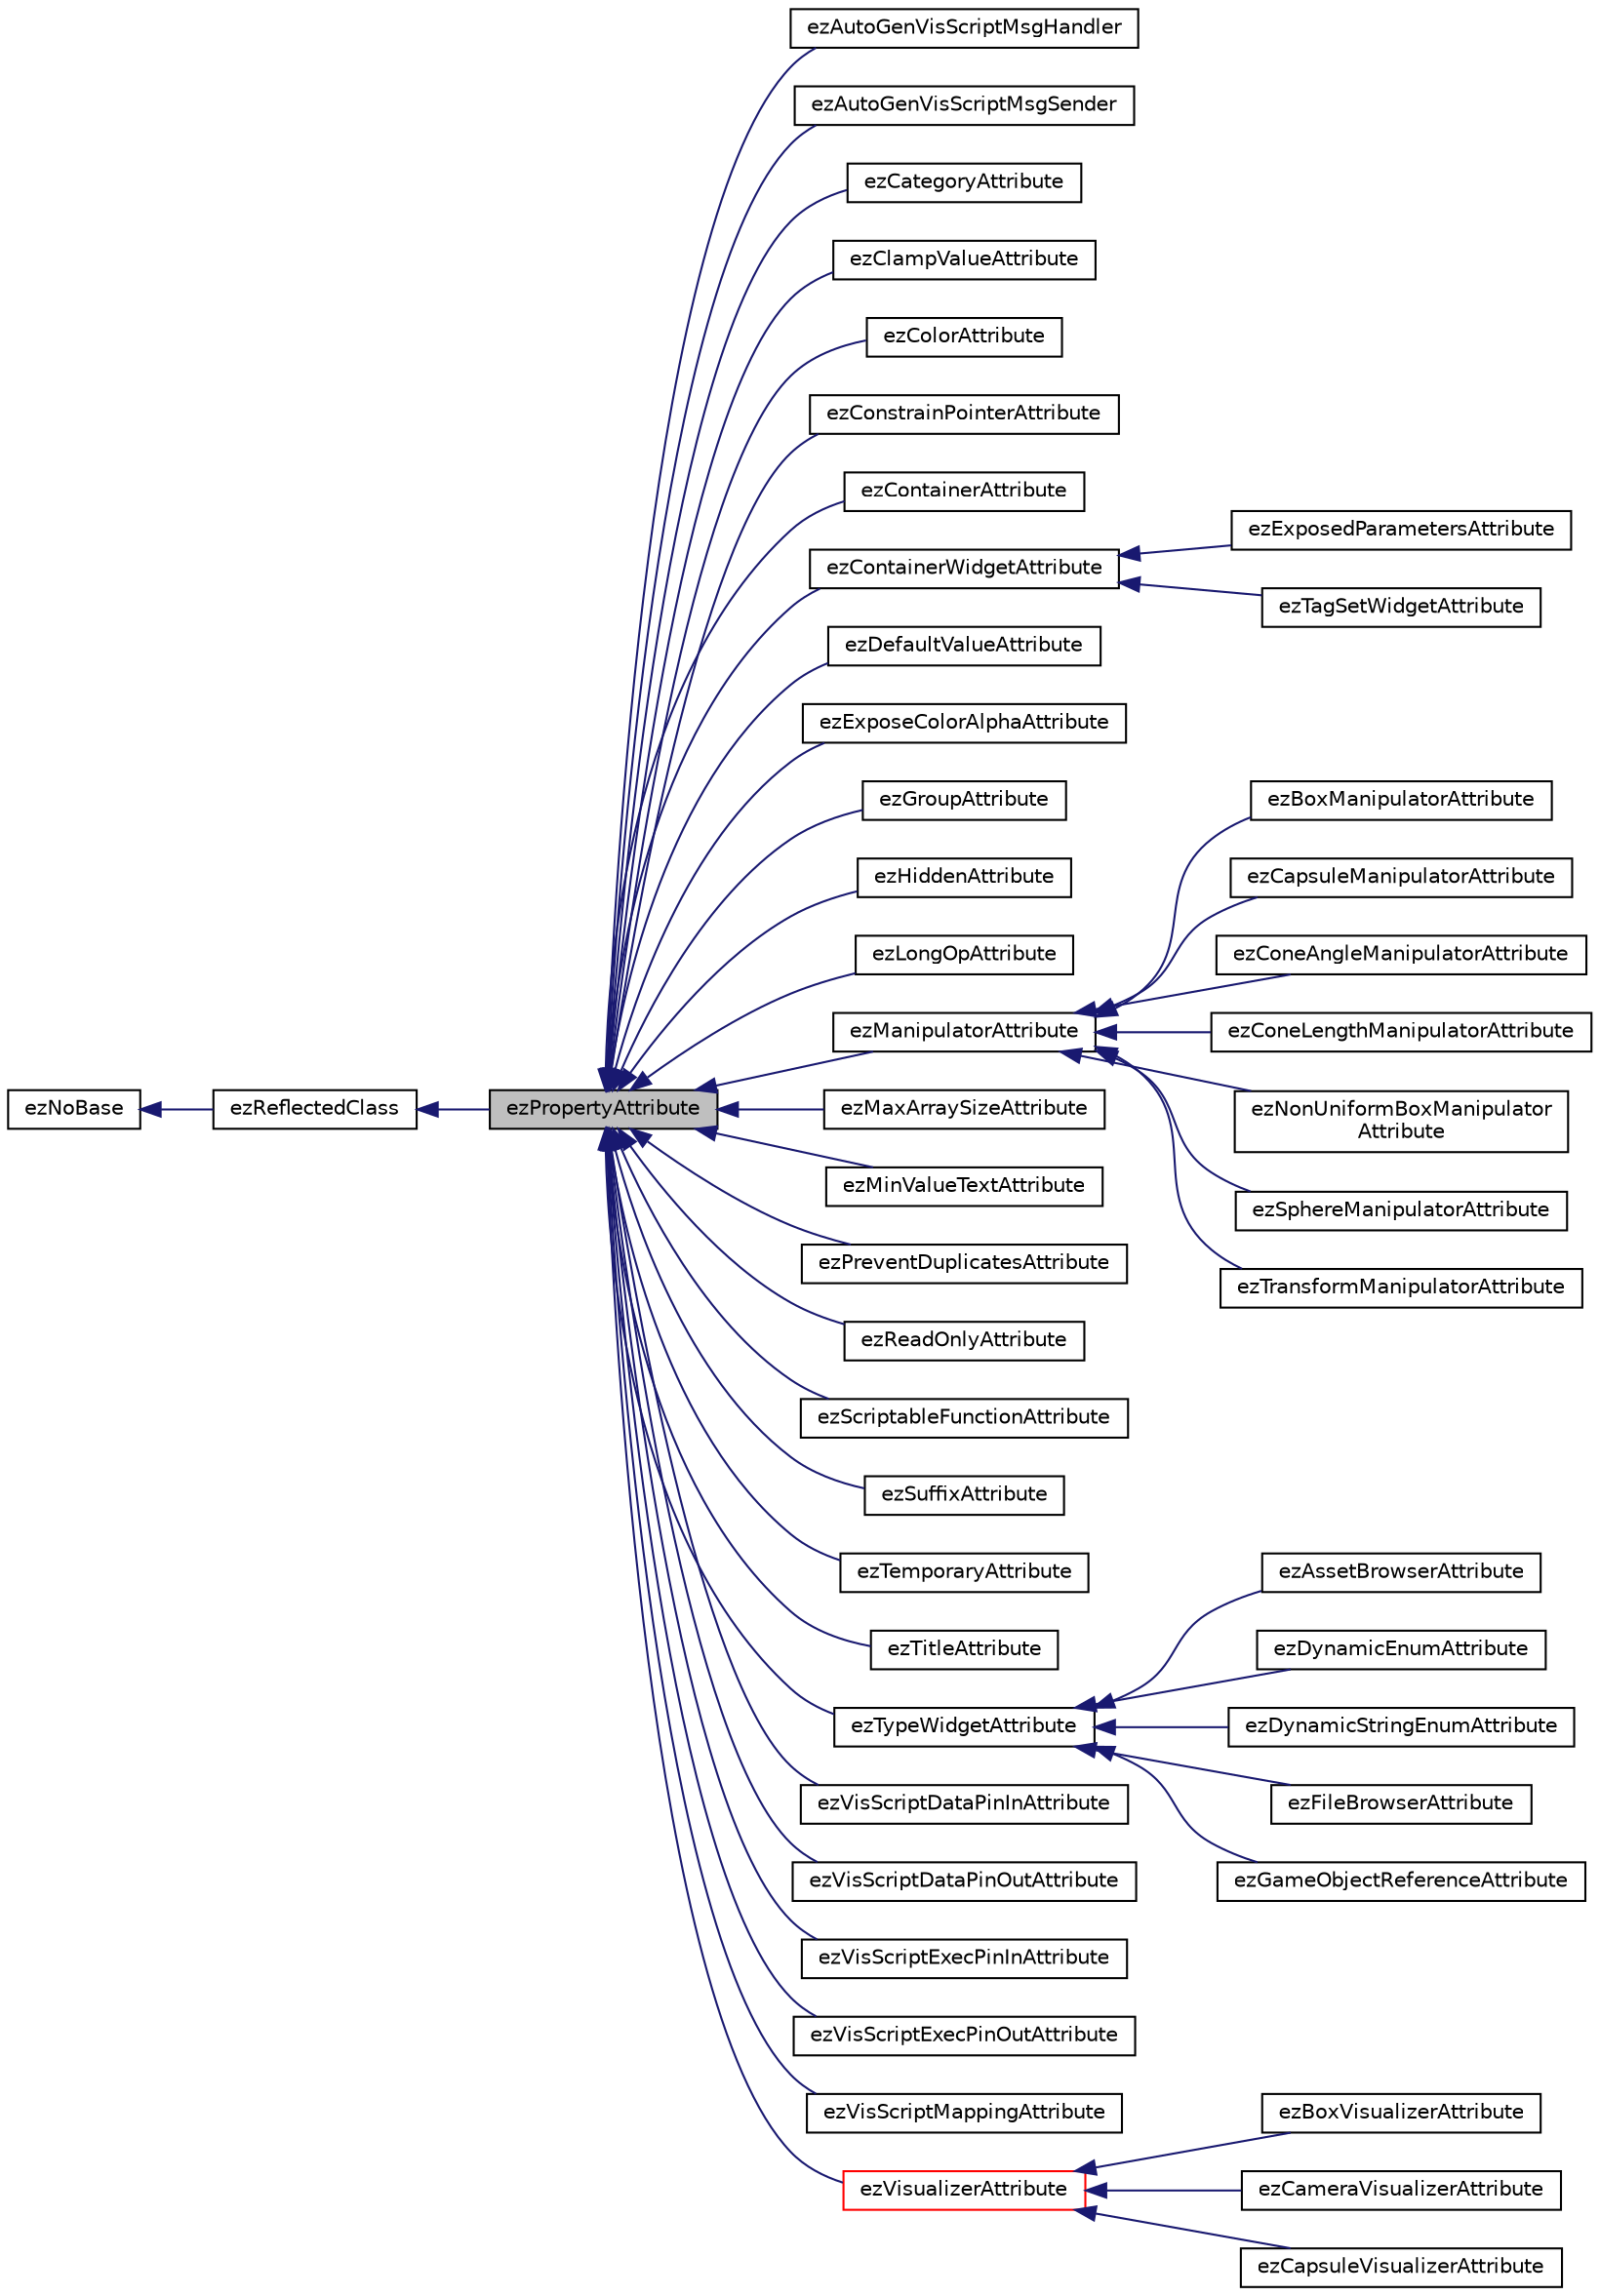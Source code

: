 digraph "ezPropertyAttribute"
{
 // LATEX_PDF_SIZE
  edge [fontname="Helvetica",fontsize="10",labelfontname="Helvetica",labelfontsize="10"];
  node [fontname="Helvetica",fontsize="10",shape=record];
  rankdir="LR";
  Node1 [label="ezPropertyAttribute",height=0.2,width=0.4,color="black", fillcolor="grey75", style="filled", fontcolor="black",tooltip="Base class of all attributes can be used to decorate a RTTI property."];
  Node2 -> Node1 [dir="back",color="midnightblue",fontsize="10",style="solid",fontname="Helvetica"];
  Node2 [label="ezReflectedClass",height=0.2,width=0.4,color="black", fillcolor="white", style="filled",URL="$db/d45/classez_reflected_class.htm",tooltip="All classes that should be dynamically reflectable, need to be derived from this base class."];
  Node3 -> Node2 [dir="back",color="midnightblue",fontsize="10",style="solid",fontname="Helvetica"];
  Node3 [label="ezNoBase",height=0.2,width=0.4,color="black", fillcolor="white", style="filled",URL="$d4/d02/classez_no_base.htm",tooltip="Dummy type to pass to templates and macros that expect a base type for a class that has no base."];
  Node1 -> Node4 [dir="back",color="midnightblue",fontsize="10",style="solid",fontname="Helvetica"];
  Node4 [label="ezAutoGenVisScriptMsgHandler",height=0.2,width=0.4,color="black", fillcolor="white", style="filled",URL="$d8/d86/classez_auto_gen_vis_script_msg_handler.htm",tooltip="Attribute for ezMessages to instruct the visual script framework to automatically generate a node for..."];
  Node1 -> Node5 [dir="back",color="midnightblue",fontsize="10",style="solid",fontname="Helvetica"];
  Node5 [label="ezAutoGenVisScriptMsgSender",height=0.2,width=0.4,color="black", fillcolor="white", style="filled",URL="$d7/dbc/classez_auto_gen_vis_script_msg_sender.htm",tooltip="Attribute for ezMessages to instruct the visual script framework to automatically generate a node for..."];
  Node1 -> Node6 [dir="back",color="midnightblue",fontsize="10",style="solid",fontname="Helvetica"];
  Node6 [label="ezCategoryAttribute",height=0.2,width=0.4,color="black", fillcolor="white", style="filled",URL="$d9/db8/classez_category_attribute.htm",tooltip="Used to categorize types (e.g. add component menu)"];
  Node1 -> Node7 [dir="back",color="midnightblue",fontsize="10",style="solid",fontname="Helvetica"];
  Node7 [label="ezClampValueAttribute",height=0.2,width=0.4,color="black", fillcolor="white", style="filled",URL="$d6/d7b/classez_clamp_value_attribute.htm",tooltip="A property attribute that allows to define min and max values for the UI. Min or max may be set to an..."];
  Node1 -> Node8 [dir="back",color="midnightblue",fontsize="10",style="solid",fontname="Helvetica"];
  Node8 [label="ezColorAttribute",height=0.2,width=0.4,color="black", fillcolor="white", style="filled",URL="$d9/d40/classez_color_attribute.htm",tooltip="Used to colorize types."];
  Node1 -> Node9 [dir="back",color="midnightblue",fontsize="10",style="solid",fontname="Helvetica"];
  Node9 [label="ezConstrainPointerAttribute",height=0.2,width=0.4,color="black", fillcolor="white", style="filled",URL="$da/d98/classez_constrain_pointer_attribute.htm",tooltip="Limits setting of pointer properties to derived types that have the given constant property and value..."];
  Node1 -> Node10 [dir="back",color="midnightblue",fontsize="10",style="solid",fontname="Helvetica"];
  Node10 [label="ezContainerAttribute",height=0.2,width=0.4,color="black", fillcolor="white", style="filled",URL="$d7/df7/classez_container_attribute.htm",tooltip="Sets the allowed actions on a container."];
  Node1 -> Node11 [dir="back",color="midnightblue",fontsize="10",style="solid",fontname="Helvetica"];
  Node11 [label="ezContainerWidgetAttribute",height=0.2,width=0.4,color="black", fillcolor="white", style="filled",URL="$dd/d3b/classez_container_widget_attribute.htm",tooltip="Derive from this class if you want to define an attribute that replaces the property widget of contai..."];
  Node11 -> Node12 [dir="back",color="midnightblue",fontsize="10",style="solid",fontname="Helvetica"];
  Node12 [label="ezExposedParametersAttribute",height=0.2,width=0.4,color="black", fillcolor="white", style="filled",URL="$df/d5e/classez_exposed_parameters_attribute.htm",tooltip="Add this attribute to a variant map property to make it map to the exposed parameters of an asset...."];
  Node11 -> Node13 [dir="back",color="midnightblue",fontsize="10",style="solid",fontname="Helvetica"];
  Node13 [label="ezTagSetWidgetAttribute",height=0.2,width=0.4,color="black", fillcolor="white", style="filled",URL="$de/d70/classez_tag_set_widget_attribute.htm",tooltip="Add this attribute to a tag set member property to make it use the tag set editor and define the cate..."];
  Node1 -> Node14 [dir="back",color="midnightblue",fontsize="10",style="solid",fontname="Helvetica"];
  Node14 [label="ezDefaultValueAttribute",height=0.2,width=0.4,color="black", fillcolor="white", style="filled",URL="$d9/d3c/classez_default_value_attribute.htm",tooltip="Sets the default value of the property."];
  Node1 -> Node15 [dir="back",color="midnightblue",fontsize="10",style="solid",fontname="Helvetica"];
  Node15 [label="ezExposeColorAlphaAttribute",height=0.2,width=0.4,color="black", fillcolor="white", style="filled",URL="$d3/da8/classez_expose_color_alpha_attribute.htm",tooltip="A property attribute that indicates that the alpha channel of an ezColorGammaUB or ezColor should be ..."];
  Node1 -> Node16 [dir="back",color="midnightblue",fontsize="10",style="solid",fontname="Helvetica"];
  Node16 [label="ezGroupAttribute",height=0.2,width=0.4,color="black", fillcolor="white", style="filled",URL="$d0/dfe/classez_group_attribute.htm",tooltip="Used to categorize properties into groups."];
  Node1 -> Node17 [dir="back",color="midnightblue",fontsize="10",style="solid",fontname="Helvetica"];
  Node17 [label="ezHiddenAttribute",height=0.2,width=0.4,color="black", fillcolor="white", style="filled",URL="$d5/d4b/classez_hidden_attribute.htm",tooltip="A property attribute that indicates that the property is not to be shown in the UI."];
  Node1 -> Node18 [dir="back",color="midnightblue",fontsize="10",style="solid",fontname="Helvetica"];
  Node18 [label="ezLongOpAttribute",height=0.2,width=0.4,color="black", fillcolor="white", style="filled",URL="$d1/d65/classez_long_op_attribute.htm",tooltip="Used to mark that a component provides functionality that is executed with a long operation in the ed..."];
  Node1 -> Node19 [dir="back",color="midnightblue",fontsize="10",style="solid",fontname="Helvetica"];
  Node19 [label="ezManipulatorAttribute",height=0.2,width=0.4,color="black", fillcolor="white", style="filled",URL="$d4/de9/classez_manipulator_attribute.htm",tooltip=" "];
  Node19 -> Node20 [dir="back",color="midnightblue",fontsize="10",style="solid",fontname="Helvetica"];
  Node20 [label="ezBoxManipulatorAttribute",height=0.2,width=0.4,color="black", fillcolor="white", style="filled",URL="$d0/d76/classez_box_manipulator_attribute.htm",tooltip=" "];
  Node19 -> Node21 [dir="back",color="midnightblue",fontsize="10",style="solid",fontname="Helvetica"];
  Node21 [label="ezCapsuleManipulatorAttribute",height=0.2,width=0.4,color="black", fillcolor="white", style="filled",URL="$d5/db5/classez_capsule_manipulator_attribute.htm",tooltip=" "];
  Node19 -> Node22 [dir="back",color="midnightblue",fontsize="10",style="solid",fontname="Helvetica"];
  Node22 [label="ezConeAngleManipulatorAttribute",height=0.2,width=0.4,color="black", fillcolor="white", style="filled",URL="$d6/dad/classez_cone_angle_manipulator_attribute.htm",tooltip=" "];
  Node19 -> Node23 [dir="back",color="midnightblue",fontsize="10",style="solid",fontname="Helvetica"];
  Node23 [label="ezConeLengthManipulatorAttribute",height=0.2,width=0.4,color="black", fillcolor="white", style="filled",URL="$da/d19/classez_cone_length_manipulator_attribute.htm",tooltip=" "];
  Node19 -> Node24 [dir="back",color="midnightblue",fontsize="10",style="solid",fontname="Helvetica"];
  Node24 [label="ezNonUniformBoxManipulator\lAttribute",height=0.2,width=0.4,color="black", fillcolor="white", style="filled",URL="$de/d11/classez_non_uniform_box_manipulator_attribute.htm",tooltip=" "];
  Node19 -> Node25 [dir="back",color="midnightblue",fontsize="10",style="solid",fontname="Helvetica"];
  Node25 [label="ezSphereManipulatorAttribute",height=0.2,width=0.4,color="black", fillcolor="white", style="filled",URL="$df/dc4/classez_sphere_manipulator_attribute.htm",tooltip=" "];
  Node19 -> Node26 [dir="back",color="midnightblue",fontsize="10",style="solid",fontname="Helvetica"];
  Node26 [label="ezTransformManipulatorAttribute",height=0.2,width=0.4,color="black", fillcolor="white", style="filled",URL="$d5/d75/classez_transform_manipulator_attribute.htm",tooltip=" "];
  Node1 -> Node27 [dir="back",color="midnightblue",fontsize="10",style="solid",fontname="Helvetica"];
  Node27 [label="ezMaxArraySizeAttribute",height=0.2,width=0.4,color="black", fillcolor="white", style="filled",URL="$d3/d65/classez_max_array_size_attribute.htm",tooltip="A property attribute that specifies the max size of an array. If it is reached, no further elemets ar..."];
  Node1 -> Node28 [dir="back",color="midnightblue",fontsize="10",style="solid",fontname="Helvetica"];
  Node28 [label="ezMinValueTextAttribute",height=0.2,width=0.4,color="black", fillcolor="white", style="filled",URL="$d7/d99/classez_min_value_text_attribute.htm",tooltip="Used to show a text instead of the minimum value of a property."];
  Node1 -> Node29 [dir="back",color="midnightblue",fontsize="10",style="solid",fontname="Helvetica"];
  Node29 [label="ezPreventDuplicatesAttribute",height=0.2,width=0.4,color="black", fillcolor="white", style="filled",URL="$d2/d75/classez_prevent_duplicates_attribute.htm",tooltip="If this attribute is set, the UI is encouraged to prevent the user from creating duplicates of the sa..."];
  Node1 -> Node30 [dir="back",color="midnightblue",fontsize="10",style="solid",fontname="Helvetica"];
  Node30 [label="ezReadOnlyAttribute",height=0.2,width=0.4,color="black", fillcolor="white", style="filled",URL="$d7/d7a/classez_read_only_attribute.htm",tooltip="A property attribute that indicates that the property may not be modified through the UI."];
  Node1 -> Node31 [dir="back",color="midnightblue",fontsize="10",style="solid",fontname="Helvetica"];
  Node31 [label="ezScriptableFunctionAttribute",height=0.2,width=0.4,color="black", fillcolor="white", style="filled",URL="$d1/ddf/classez_scriptable_function_attribute.htm",tooltip="Attribute to mark a function up to be exposed to the scripting system. Arguments specify the names of..."];
  Node1 -> Node32 [dir="back",color="midnightblue",fontsize="10",style="solid",fontname="Helvetica"];
  Node32 [label="ezSuffixAttribute",height=0.2,width=0.4,color="black", fillcolor="white", style="filled",URL="$df/d05/classez_suffix_attribute.htm",tooltip="Used for any property shown as a line edit (int, float, vector etc)."];
  Node1 -> Node33 [dir="back",color="midnightblue",fontsize="10",style="solid",fontname="Helvetica"];
  Node33 [label="ezTemporaryAttribute",height=0.2,width=0.4,color="black", fillcolor="white", style="filled",URL="$d8/dd0/classez_temporary_attribute.htm",tooltip="A property attribute that indicates that the property is not to be serialized and whatever it points ..."];
  Node1 -> Node34 [dir="back",color="midnightblue",fontsize="10",style="solid",fontname="Helvetica"];
  Node34 [label="ezTitleAttribute",height=0.2,width=0.4,color="black", fillcolor="white", style="filled",URL="$dd/dad/classez_title_attribute.htm",tooltip="Used for dynamic titles of visual script nodes. E.g. \"Set Bool Property '{Name}'\" will allow the titl..."];
  Node1 -> Node35 [dir="back",color="midnightblue",fontsize="10",style="solid",fontname="Helvetica"];
  Node35 [label="ezTypeWidgetAttribute",height=0.2,width=0.4,color="black", fillcolor="white", style="filled",URL="$d2/df5/classez_type_widget_attribute.htm",tooltip="Derive from this class if you want to define an attribute that replaces the property type widget."];
  Node35 -> Node36 [dir="back",color="midnightblue",fontsize="10",style="solid",fontname="Helvetica"];
  Node36 [label="ezAssetBrowserAttribute",height=0.2,width=0.4,color="black", fillcolor="white", style="filled",URL="$d3/d55/classez_asset_browser_attribute.htm",tooltip="A property attribute that indicates that the string property is actually an asset reference."];
  Node35 -> Node37 [dir="back",color="midnightblue",fontsize="10",style="solid",fontname="Helvetica"];
  Node37 [label="ezDynamicEnumAttribute",height=0.2,width=0.4,color="black", fillcolor="white", style="filled",URL="$d6/d48/classez_dynamic_enum_attribute.htm",tooltip="Can be used on integer properties to display them as enums. The valid enum values and their names may..."];
  Node35 -> Node38 [dir="back",color="midnightblue",fontsize="10",style="solid",fontname="Helvetica"];
  Node38 [label="ezDynamicStringEnumAttribute",height=0.2,width=0.4,color="black", fillcolor="white", style="filled",URL="$d2/d6e/classez_dynamic_string_enum_attribute.htm",tooltip="Can be used on string properties to display them as enums. The valid enum values and their names may ..."];
  Node35 -> Node39 [dir="back",color="midnightblue",fontsize="10",style="solid",fontname="Helvetica"];
  Node39 [label="ezFileBrowserAttribute",height=0.2,width=0.4,color="black", fillcolor="white", style="filled",URL="$d4/dbd/classez_file_browser_attribute.htm",tooltip="A property attribute that indicates that the string property should display a file browsing button."];
  Node35 -> Node40 [dir="back",color="midnightblue",fontsize="10",style="solid",fontname="Helvetica"];
  Node40 [label="ezGameObjectReferenceAttribute",height=0.2,width=0.4,color="black", fillcolor="white", style="filled",URL="$d9/d15/classez_game_object_reference_attribute.htm",tooltip="A property attribute that indicates that the string property is actually a game object reference."];
  Node1 -> Node41 [dir="back",color="midnightblue",fontsize="10",style="solid",fontname="Helvetica"];
  Node41 [label="ezVisScriptDataPinInAttribute",height=0.2,width=0.4,color="black", fillcolor="white", style="filled",URL="$d4/dad/classez_vis_script_data_pin_in_attribute.htm",tooltip=" "];
  Node1 -> Node42 [dir="back",color="midnightblue",fontsize="10",style="solid",fontname="Helvetica"];
  Node42 [label="ezVisScriptDataPinOutAttribute",height=0.2,width=0.4,color="black", fillcolor="white", style="filled",URL="$d9/d46/classez_vis_script_data_pin_out_attribute.htm",tooltip=" "];
  Node1 -> Node43 [dir="back",color="midnightblue",fontsize="10",style="solid",fontname="Helvetica"];
  Node43 [label="ezVisScriptExecPinInAttribute",height=0.2,width=0.4,color="black", fillcolor="white", style="filled",URL="$d1/df5/classez_vis_script_exec_pin_in_attribute.htm",tooltip=" "];
  Node1 -> Node44 [dir="back",color="midnightblue",fontsize="10",style="solid",fontname="Helvetica"];
  Node44 [label="ezVisScriptExecPinOutAttribute",height=0.2,width=0.4,color="black", fillcolor="white", style="filled",URL="$db/db0/classez_vis_script_exec_pin_out_attribute.htm",tooltip=" "];
  Node1 -> Node45 [dir="back",color="midnightblue",fontsize="10",style="solid",fontname="Helvetica"];
  Node45 [label="ezVisScriptMappingAttribute",height=0.2,width=0.4,color="black", fillcolor="white", style="filled",URL="$d4/d2e/classez_vis_script_mapping_attribute.htm",tooltip="Used to annotate properties to which pin or function parameter they belong (if necessary)"];
  Node1 -> Node46 [dir="back",color="midnightblue",fontsize="10",style="solid",fontname="Helvetica"];
  Node46 [label="ezVisualizerAttribute",height=0.2,width=0.4,color="red", fillcolor="white", style="filled",URL="$d0/da7/classez_visualizer_attribute.htm",tooltip=" "];
  Node46 -> Node47 [dir="back",color="midnightblue",fontsize="10",style="solid",fontname="Helvetica"];
  Node47 [label="ezBoxVisualizerAttribute",height=0.2,width=0.4,color="black", fillcolor="white", style="filled",URL="$dc/d5c/classez_box_visualizer_attribute.htm",tooltip=" "];
  Node46 -> Node48 [dir="back",color="midnightblue",fontsize="10",style="solid",fontname="Helvetica"];
  Node48 [label="ezCameraVisualizerAttribute",height=0.2,width=0.4,color="black", fillcolor="white", style="filled",URL="$dc/d96/classez_camera_visualizer_attribute.htm",tooltip=" "];
  Node46 -> Node49 [dir="back",color="midnightblue",fontsize="10",style="solid",fontname="Helvetica"];
  Node49 [label="ezCapsuleVisualizerAttribute",height=0.2,width=0.4,color="black", fillcolor="white", style="filled",URL="$d7/d99/classez_capsule_visualizer_attribute.htm",tooltip=" "];
}
